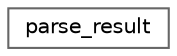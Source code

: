 digraph "Graphical Class Hierarchy"
{
 // LATEX_PDF_SIZE
  bgcolor="transparent";
  edge [fontname=Helvetica,fontsize=10,labelfontname=Helvetica,labelfontsize=10];
  node [fontname=Helvetica,fontsize=10,shape=box,height=0.2,width=0.4];
  rankdir="LR";
  Node0 [id="Node000000",label="parse_result",height=0.2,width=0.4,color="grey40", fillcolor="white", style="filled",URL="$classparse__result.html",tooltip="The result of a parsing operation."];
}
